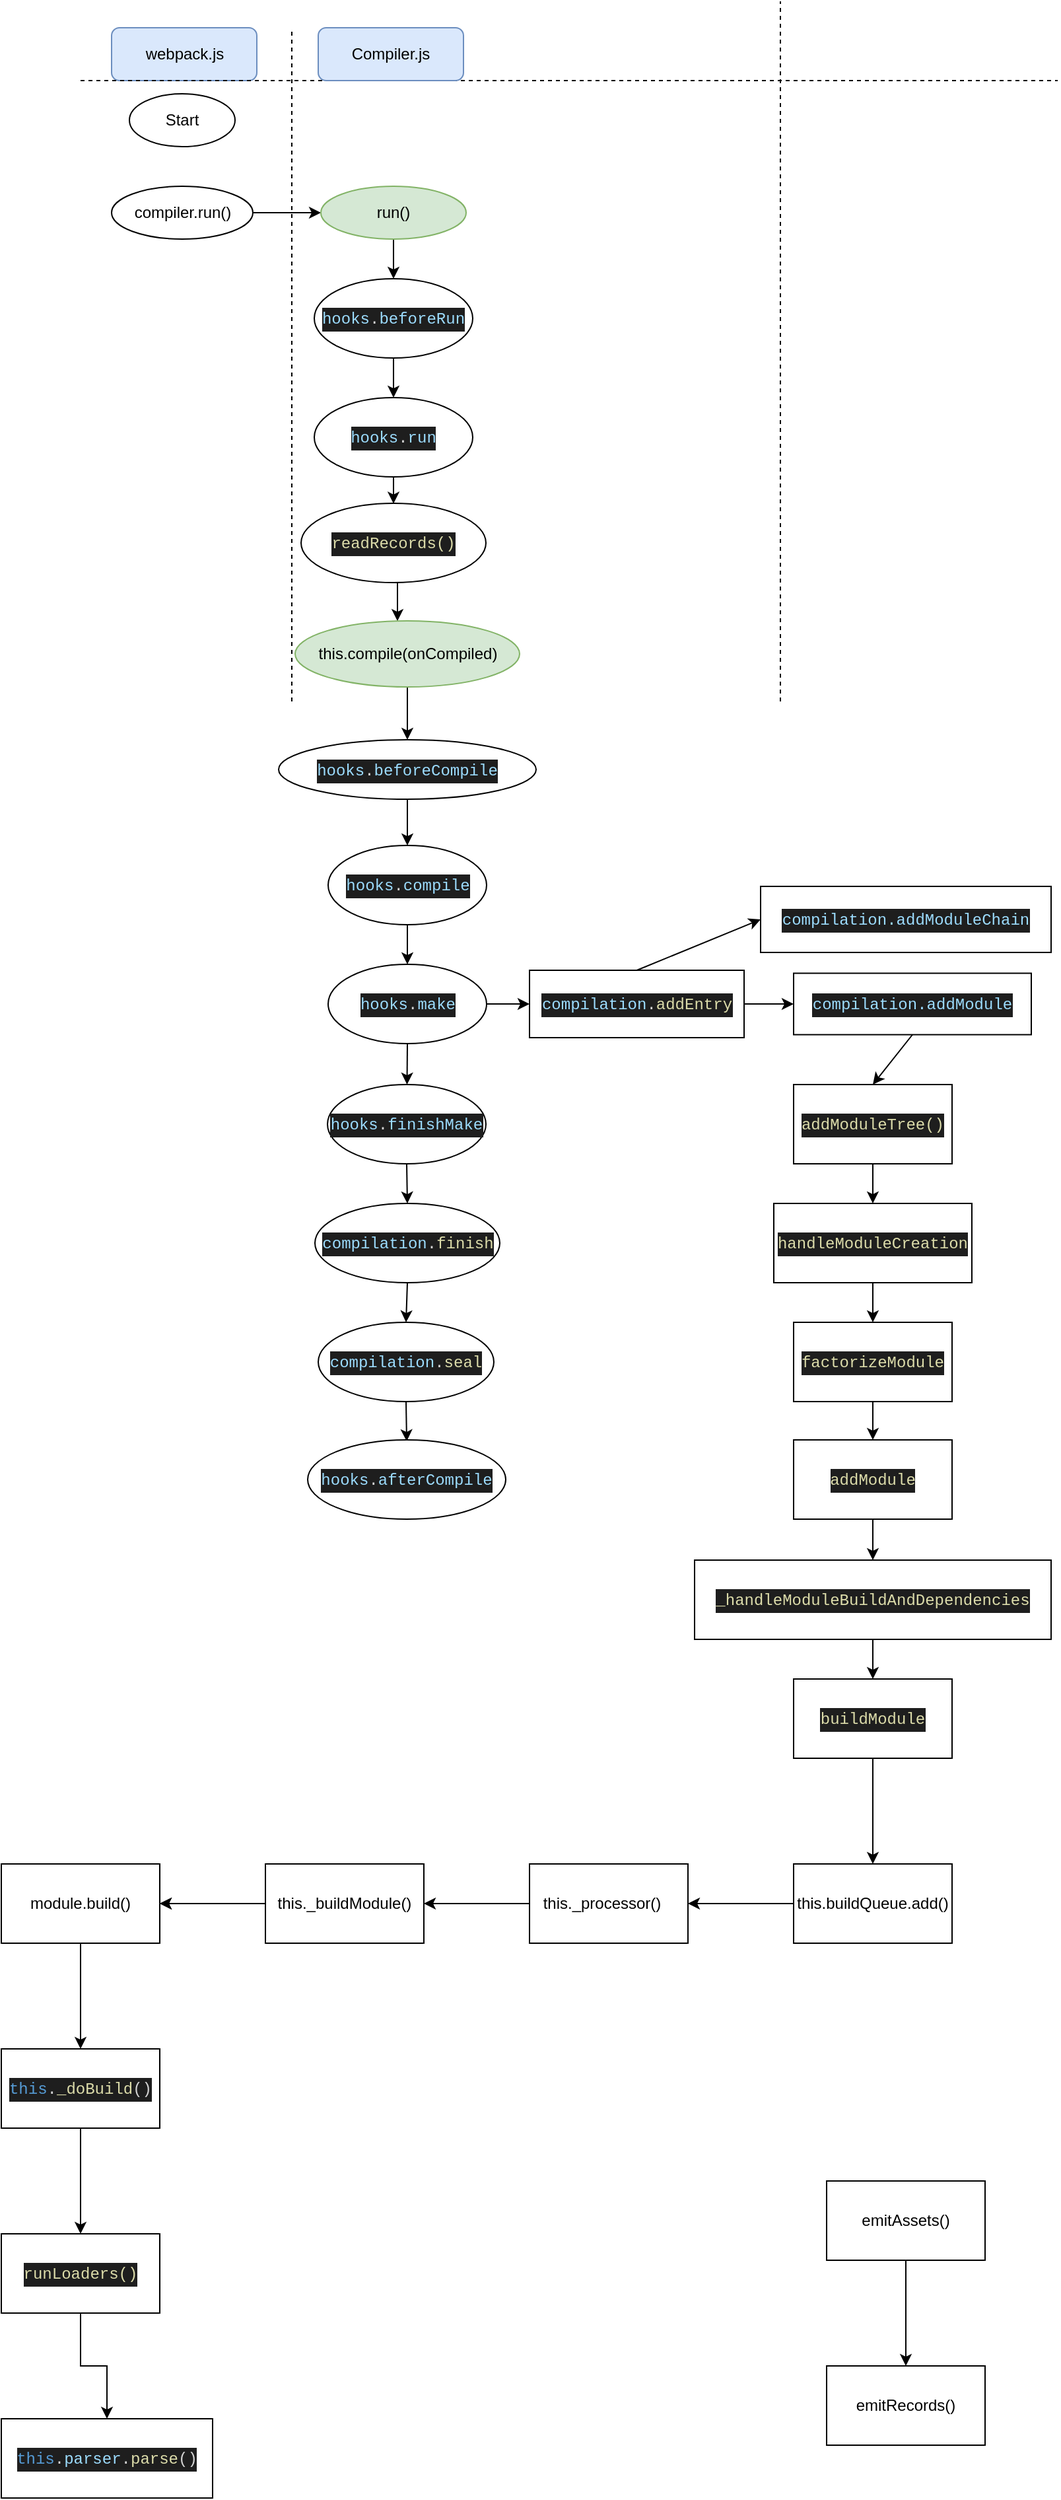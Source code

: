 <mxfile version="20.5.1" type="github"><diagram id="UHxoHxbQ6x2PCDse41sU" name="第 1 页"><mxGraphModel dx="946" dy="458" grid="1" gridSize="10" guides="1" tooltips="1" connect="1" arrows="1" fold="1" page="1" pageScale="1" pageWidth="827" pageHeight="1169" math="0" shadow="0"><root><mxCell id="0"/><mxCell id="1" parent="0"/><mxCell id="PBapjwrR-MJ6TaMFhzVZ-1" value="Start" style="ellipse;whiteSpace=wrap;html=1;" vertex="1" parent="1"><mxGeometry x="117" y="90" width="80" height="40" as="geometry"/></mxCell><mxCell id="PBapjwrR-MJ6TaMFhzVZ-2" value="compiler.run()" style="ellipse;whiteSpace=wrap;html=1;" vertex="1" parent="1"><mxGeometry x="103.5" y="160" width="107" height="40" as="geometry"/></mxCell><mxCell id="PBapjwrR-MJ6TaMFhzVZ-3" value="" style="endArrow=none;dashed=1;html=1;rounded=0;" edge="1" parent="1"><mxGeometry width="50" height="50" relative="1" as="geometry"><mxPoint x="240" y="550" as="sourcePoint"/><mxPoint x="240" y="40" as="targetPoint"/></mxGeometry></mxCell><mxCell id="PBapjwrR-MJ6TaMFhzVZ-4" value="" style="endArrow=none;dashed=1;html=1;rounded=0;" edge="1" parent="1"><mxGeometry width="50" height="50" relative="1" as="geometry"><mxPoint x="610" y="550" as="sourcePoint"/><mxPoint x="610" y="20" as="targetPoint"/></mxGeometry></mxCell><mxCell id="PBapjwrR-MJ6TaMFhzVZ-5" value="webpack.js" style="rounded=1;whiteSpace=wrap;html=1;fillColor=#dae8fc;strokeColor=#6c8ebf;" vertex="1" parent="1"><mxGeometry x="103.5" y="40" width="110" height="40" as="geometry"/></mxCell><mxCell id="PBapjwrR-MJ6TaMFhzVZ-6" value="" style="endArrow=none;dashed=1;html=1;rounded=0;" edge="1" parent="1"><mxGeometry width="50" height="50" relative="1" as="geometry"><mxPoint x="80" y="80" as="sourcePoint"/><mxPoint x="820" y="80" as="targetPoint"/></mxGeometry></mxCell><mxCell id="PBapjwrR-MJ6TaMFhzVZ-7" value="Compiler.js" style="rounded=1;whiteSpace=wrap;html=1;fillColor=#dae8fc;strokeColor=#6c8ebf;" vertex="1" parent="1"><mxGeometry x="260" y="40" width="110" height="40" as="geometry"/></mxCell><mxCell id="PBapjwrR-MJ6TaMFhzVZ-8" value="" style="endArrow=classic;html=1;rounded=0;exitX=1;exitY=0.5;exitDx=0;exitDy=0;entryX=0;entryY=0.5;entryDx=0;entryDy=0;" edge="1" parent="1" source="PBapjwrR-MJ6TaMFhzVZ-2" target="PBapjwrR-MJ6TaMFhzVZ-9"><mxGeometry width="50" height="50" relative="1" as="geometry"><mxPoint x="397" y="110" as="sourcePoint"/><mxPoint x="257" y="180" as="targetPoint"/></mxGeometry></mxCell><mxCell id="PBapjwrR-MJ6TaMFhzVZ-11" value="" style="edgeStyle=orthogonalEdgeStyle;rounded=0;orthogonalLoop=1;jettySize=auto;html=1;" edge="1" parent="1" source="PBapjwrR-MJ6TaMFhzVZ-9" target="PBapjwrR-MJ6TaMFhzVZ-10"><mxGeometry relative="1" as="geometry"/></mxCell><mxCell id="PBapjwrR-MJ6TaMFhzVZ-9" value="run()" style="ellipse;whiteSpace=wrap;html=1;fillColor=#d5e8d4;strokeColor=#82b366;" vertex="1" parent="1"><mxGeometry x="262" y="160" width="110" height="40" as="geometry"/></mxCell><mxCell id="PBapjwrR-MJ6TaMFhzVZ-13" value="" style="edgeStyle=orthogonalEdgeStyle;rounded=0;orthogonalLoop=1;jettySize=auto;html=1;" edge="1" parent="1" source="PBapjwrR-MJ6TaMFhzVZ-10" target="PBapjwrR-MJ6TaMFhzVZ-12"><mxGeometry relative="1" as="geometry"/></mxCell><mxCell id="PBapjwrR-MJ6TaMFhzVZ-10" value="&lt;div style=&quot;color: rgb(212, 212, 212); background-color: rgb(30, 30, 30); font-family: Menlo, Monaco, &amp;quot;Courier New&amp;quot;, monospace; line-height: 18px;&quot;&gt;&lt;span style=&quot;color: #9cdcfe;&quot;&gt;hooks&lt;/span&gt;.&lt;span style=&quot;color: #9cdcfe;&quot;&gt;beforeRun&lt;/span&gt;&lt;/div&gt;" style="ellipse;whiteSpace=wrap;html=1;" vertex="1" parent="1"><mxGeometry x="257" y="230" width="120" height="60" as="geometry"/></mxCell><mxCell id="PBapjwrR-MJ6TaMFhzVZ-15" value="" style="edgeStyle=orthogonalEdgeStyle;rounded=0;orthogonalLoop=1;jettySize=auto;html=1;" edge="1" parent="1" source="PBapjwrR-MJ6TaMFhzVZ-12"><mxGeometry relative="1" as="geometry"><mxPoint x="317" y="400.308" as="targetPoint"/><Array as="points"><mxPoint x="317" y="400"/></Array></mxGeometry></mxCell><mxCell id="PBapjwrR-MJ6TaMFhzVZ-12" value="&lt;div style=&quot;color: rgb(212, 212, 212); background-color: rgb(30, 30, 30); font-family: Menlo, Monaco, &amp;quot;Courier New&amp;quot;, monospace; line-height: 18px;&quot;&gt;&lt;span style=&quot;color: #9cdcfe;&quot;&gt;hooks&lt;/span&gt;.&lt;span style=&quot;color: #9cdcfe;&quot;&gt;run&lt;/span&gt;&lt;/div&gt;" style="ellipse;whiteSpace=wrap;html=1;" vertex="1" parent="1"><mxGeometry x="257" y="320" width="120" height="60" as="geometry"/></mxCell><mxCell id="PBapjwrR-MJ6TaMFhzVZ-17" value="" style="edgeStyle=orthogonalEdgeStyle;rounded=0;orthogonalLoop=1;jettySize=auto;html=1;exitX=0.5;exitY=1;exitDx=0;exitDy=0;" edge="1" parent="1" source="PBapjwrR-MJ6TaMFhzVZ-14" target="PBapjwrR-MJ6TaMFhzVZ-16"><mxGeometry relative="1" as="geometry"><Array as="points"><mxPoint x="320" y="460"/><mxPoint x="320" y="520"/></Array></mxGeometry></mxCell><mxCell id="PBapjwrR-MJ6TaMFhzVZ-14" value="&lt;div style=&quot;color: rgb(212, 212, 212); background-color: rgb(30, 30, 30); font-family: Menlo, Monaco, &amp;quot;Courier New&amp;quot;, monospace; line-height: 18px;&quot;&gt;&lt;span style=&quot;color: #dcdcaa;&quot;&gt;readRecords()&lt;/span&gt;&lt;/div&gt;" style="ellipse;whiteSpace=wrap;html=1;" vertex="1" parent="1"><mxGeometry x="247" y="400" width="140" height="60" as="geometry"/></mxCell><mxCell id="PBapjwrR-MJ6TaMFhzVZ-19" value="" style="edgeStyle=orthogonalEdgeStyle;rounded=0;orthogonalLoop=1;jettySize=auto;html=1;" edge="1" parent="1" source="PBapjwrR-MJ6TaMFhzVZ-16" target="PBapjwrR-MJ6TaMFhzVZ-18"><mxGeometry relative="1" as="geometry"/></mxCell><mxCell id="PBapjwrR-MJ6TaMFhzVZ-16" value="this.compile(onCompiled)" style="ellipse;whiteSpace=wrap;html=1;fillColor=#d5e8d4;strokeColor=#82b366;" vertex="1" parent="1"><mxGeometry x="242.5" y="489" width="170" height="50" as="geometry"/></mxCell><mxCell id="PBapjwrR-MJ6TaMFhzVZ-21" value="" style="edgeStyle=orthogonalEdgeStyle;rounded=0;orthogonalLoop=1;jettySize=auto;html=1;" edge="1" parent="1" source="PBapjwrR-MJ6TaMFhzVZ-18" target="PBapjwrR-MJ6TaMFhzVZ-20"><mxGeometry relative="1" as="geometry"/></mxCell><mxCell id="PBapjwrR-MJ6TaMFhzVZ-18" value="&lt;div style=&quot;color: rgb(212, 212, 212); background-color: rgb(30, 30, 30); font-family: Menlo, Monaco, &amp;quot;Courier New&amp;quot;, monospace; line-height: 18px;&quot;&gt;&lt;span style=&quot;color: #9cdcfe;&quot;&gt;hooks&lt;/span&gt;.&lt;span style=&quot;color: #9cdcfe;&quot;&gt;beforeCompile&lt;/span&gt;&lt;/div&gt;" style="ellipse;whiteSpace=wrap;html=1;" vertex="1" parent="1"><mxGeometry x="230" y="579" width="195" height="45" as="geometry"/></mxCell><mxCell id="PBapjwrR-MJ6TaMFhzVZ-23" value="" style="edgeStyle=orthogonalEdgeStyle;rounded=0;orthogonalLoop=1;jettySize=auto;html=1;" edge="1" parent="1" source="PBapjwrR-MJ6TaMFhzVZ-20" target="PBapjwrR-MJ6TaMFhzVZ-22"><mxGeometry relative="1" as="geometry"/></mxCell><mxCell id="PBapjwrR-MJ6TaMFhzVZ-20" value="&lt;div style=&quot;color: rgb(212, 212, 212); background-color: rgb(30, 30, 30); font-family: Menlo, Monaco, &amp;quot;Courier New&amp;quot;, monospace; line-height: 18px;&quot;&gt;&lt;span style=&quot;color: #9cdcfe;&quot;&gt;hooks&lt;/span&gt;.&lt;span style=&quot;color: #9cdcfe;&quot;&gt;compile&lt;/span&gt;&lt;/div&gt;" style="ellipse;whiteSpace=wrap;html=1;" vertex="1" parent="1"><mxGeometry x="267.5" y="659" width="120" height="60" as="geometry"/></mxCell><mxCell id="PBapjwrR-MJ6TaMFhzVZ-39" value="" style="edgeStyle=orthogonalEdgeStyle;rounded=0;orthogonalLoop=1;jettySize=auto;html=1;" edge="1" parent="1" source="PBapjwrR-MJ6TaMFhzVZ-22" target="PBapjwrR-MJ6TaMFhzVZ-38"><mxGeometry relative="1" as="geometry"/></mxCell><mxCell id="PBapjwrR-MJ6TaMFhzVZ-22" value="&lt;div style=&quot;color: rgb(212, 212, 212); background-color: rgb(30, 30, 30); font-family: Menlo, Monaco, &amp;quot;Courier New&amp;quot;, monospace; line-height: 18px;&quot;&gt;&lt;span style=&quot;color: #9cdcfe;&quot;&gt;hooks&lt;/span&gt;.&lt;span style=&quot;color: #9cdcfe;&quot;&gt;make&lt;/span&gt;&lt;/div&gt;" style="ellipse;whiteSpace=wrap;html=1;" vertex="1" parent="1"><mxGeometry x="267.5" y="749" width="120" height="60" as="geometry"/></mxCell><mxCell id="PBapjwrR-MJ6TaMFhzVZ-27" value="&lt;div style=&quot;color: rgb(212, 212, 212); background-color: rgb(30, 30, 30); font-family: Menlo, Monaco, &amp;quot;Courier New&amp;quot;, monospace; line-height: 18px;&quot;&gt;&lt;span style=&quot;color: #9cdcfe;&quot;&gt;compilation&lt;/span&gt;.&lt;span style=&quot;color: #dcdcaa;&quot;&gt;finish&lt;/span&gt;&lt;/div&gt;" style="ellipse;whiteSpace=wrap;html=1;" vertex="1" parent="1"><mxGeometry x="257.5" y="930" width="140" height="60" as="geometry"/></mxCell><mxCell id="PBapjwrR-MJ6TaMFhzVZ-32" value="" style="edgeStyle=orthogonalEdgeStyle;rounded=0;orthogonalLoop=1;jettySize=auto;html=1;exitX=0.5;exitY=1;exitDx=0;exitDy=0;" edge="1" parent="1" source="PBapjwrR-MJ6TaMFhzVZ-29"><mxGeometry relative="1" as="geometry"><mxPoint x="392.5" y="1079" as="sourcePoint"/><mxPoint x="327" y="1110" as="targetPoint"/></mxGeometry></mxCell><mxCell id="PBapjwrR-MJ6TaMFhzVZ-31" value="&lt;div style=&quot;color: rgb(212, 212, 212); background-color: rgb(30, 30, 30); font-family: Menlo, Monaco, &amp;quot;Courier New&amp;quot;, monospace; line-height: 18px;&quot;&gt;&lt;span style=&quot;color: #9cdcfe;&quot;&gt;hooks&lt;/span&gt;.&lt;span style=&quot;color: #9cdcfe;&quot;&gt;afterCompile&lt;/span&gt;&lt;/div&gt;" style="ellipse;whiteSpace=wrap;html=1;" vertex="1" parent="1"><mxGeometry x="252" y="1109" width="150" height="60" as="geometry"/></mxCell><mxCell id="PBapjwrR-MJ6TaMFhzVZ-24" value="&lt;div style=&quot;color: rgb(212, 212, 212); background-color: rgb(30, 30, 30); font-family: Menlo, Monaco, &amp;quot;Courier New&amp;quot;, monospace; line-height: 18px;&quot;&gt;&lt;span style=&quot;color: #9cdcfe;&quot;&gt;hooks&lt;/span&gt;.&lt;span style=&quot;color: #9cdcfe;&quot;&gt;finishMake&lt;/span&gt;&lt;/div&gt;" style="ellipse;whiteSpace=wrap;html=1;" vertex="1" parent="1"><mxGeometry x="267" y="840" width="120" height="60" as="geometry"/></mxCell><mxCell id="PBapjwrR-MJ6TaMFhzVZ-34" value="" style="endArrow=classic;html=1;rounded=0;exitX=0.5;exitY=1;exitDx=0;exitDy=0;" edge="1" parent="1" source="PBapjwrR-MJ6TaMFhzVZ-22" target="PBapjwrR-MJ6TaMFhzVZ-24"><mxGeometry width="50" height="50" relative="1" as="geometry"><mxPoint x="410" y="910" as="sourcePoint"/><mxPoint x="460" y="860" as="targetPoint"/></mxGeometry></mxCell><mxCell id="PBapjwrR-MJ6TaMFhzVZ-35" value="" style="endArrow=classic;html=1;rounded=0;exitX=0.5;exitY=1;exitDx=0;exitDy=0;entryX=0.5;entryY=0;entryDx=0;entryDy=0;" edge="1" parent="1" source="PBapjwrR-MJ6TaMFhzVZ-24" target="PBapjwrR-MJ6TaMFhzVZ-27"><mxGeometry width="50" height="50" relative="1" as="geometry"><mxPoint x="410" y="910" as="sourcePoint"/><mxPoint x="460" y="860" as="targetPoint"/></mxGeometry></mxCell><mxCell id="PBapjwrR-MJ6TaMFhzVZ-29" value="&lt;div style=&quot;color: rgb(212, 212, 212); background-color: rgb(30, 30, 30); font-family: Menlo, Monaco, &amp;quot;Courier New&amp;quot;, monospace; line-height: 18px;&quot;&gt;&lt;span style=&quot;color: #9cdcfe;&quot;&gt;compilation&lt;/span&gt;.&lt;span style=&quot;color: #dcdcaa;&quot;&gt;seal&lt;/span&gt;&lt;/div&gt;" style="ellipse;whiteSpace=wrap;html=1;" vertex="1" parent="1"><mxGeometry x="260" y="1020" width="133" height="60" as="geometry"/></mxCell><mxCell id="PBapjwrR-MJ6TaMFhzVZ-37" value="" style="endArrow=classic;html=1;rounded=0;exitX=0.5;exitY=1;exitDx=0;exitDy=0;entryX=0.5;entryY=0;entryDx=0;entryDy=0;" edge="1" parent="1" source="PBapjwrR-MJ6TaMFhzVZ-27" target="PBapjwrR-MJ6TaMFhzVZ-29"><mxGeometry width="50" height="50" relative="1" as="geometry"><mxPoint x="410" y="1000" as="sourcePoint"/><mxPoint x="460" y="950" as="targetPoint"/></mxGeometry></mxCell><mxCell id="PBapjwrR-MJ6TaMFhzVZ-41" value="" style="edgeStyle=orthogonalEdgeStyle;rounded=0;orthogonalLoop=1;jettySize=auto;html=1;" edge="1" parent="1" source="PBapjwrR-MJ6TaMFhzVZ-38" target="PBapjwrR-MJ6TaMFhzVZ-40"><mxGeometry relative="1" as="geometry"/></mxCell><mxCell id="PBapjwrR-MJ6TaMFhzVZ-38" value="&lt;div style=&quot;color: rgb(212, 212, 212); background-color: rgb(30, 30, 30); font-family: Menlo, Monaco, &amp;quot;Courier New&amp;quot;, monospace; line-height: 18px;&quot;&gt;&lt;span style=&quot;color: #9cdcfe;&quot;&gt;compilation&lt;/span&gt;.&lt;span style=&quot;color: #dcdcaa;&quot;&gt;addEntry&lt;/span&gt;&lt;/div&gt;" style="whiteSpace=wrap;html=1;" vertex="1" parent="1"><mxGeometry x="420" y="753.5" width="162.5" height="51" as="geometry"/></mxCell><mxCell id="PBapjwrR-MJ6TaMFhzVZ-40" value="&lt;div style=&quot;color: rgb(212, 212, 212); background-color: rgb(30, 30, 30); font-family: Menlo, Monaco, &amp;quot;Courier New&amp;quot;, monospace; line-height: 18px;&quot;&gt;&lt;div style=&quot;color: rgb(0, 0, 0); line-height: 18px;&quot;&gt;&lt;font color=&quot;#9cdcfe&quot;&gt;compilation.addModule&lt;/font&gt;&lt;/div&gt;&lt;/div&gt;" style="whiteSpace=wrap;html=1;" vertex="1" parent="1"><mxGeometry x="620" y="755.75" width="180" height="46.5" as="geometry"/></mxCell><mxCell id="PBapjwrR-MJ6TaMFhzVZ-45" value="" style="edgeStyle=orthogonalEdgeStyle;rounded=0;orthogonalLoop=1;jettySize=auto;html=1;" edge="1" parent="1" source="PBapjwrR-MJ6TaMFhzVZ-42" target="PBapjwrR-MJ6TaMFhzVZ-44"><mxGeometry relative="1" as="geometry"/></mxCell><mxCell id="PBapjwrR-MJ6TaMFhzVZ-42" value="&lt;div style=&quot;color: rgb(212, 212, 212); background-color: rgb(30, 30, 30); font-family: Menlo, Monaco, &amp;quot;Courier New&amp;quot;, monospace; line-height: 18px;&quot;&gt;&lt;span style=&quot;color: #dcdcaa;&quot;&gt;addModuleTree()&lt;/span&gt;&lt;/div&gt;" style="whiteSpace=wrap;html=1;" vertex="1" parent="1"><mxGeometry x="620" y="840" width="120" height="60" as="geometry"/></mxCell><mxCell id="PBapjwrR-MJ6TaMFhzVZ-43" value="" style="endArrow=classic;html=1;rounded=0;exitX=0.5;exitY=1;exitDx=0;exitDy=0;entryX=0.5;entryY=0;entryDx=0;entryDy=0;" edge="1" parent="1" source="PBapjwrR-MJ6TaMFhzVZ-40" target="PBapjwrR-MJ6TaMFhzVZ-42"><mxGeometry width="50" height="50" relative="1" as="geometry"><mxPoint x="410" y="890" as="sourcePoint"/><mxPoint x="460" y="840" as="targetPoint"/></mxGeometry></mxCell><mxCell id="PBapjwrR-MJ6TaMFhzVZ-47" value="" style="edgeStyle=orthogonalEdgeStyle;rounded=0;orthogonalLoop=1;jettySize=auto;html=1;" edge="1" parent="1" source="PBapjwrR-MJ6TaMFhzVZ-44" target="PBapjwrR-MJ6TaMFhzVZ-46"><mxGeometry relative="1" as="geometry"/></mxCell><mxCell id="PBapjwrR-MJ6TaMFhzVZ-44" value="&lt;div style=&quot;color: rgb(212, 212, 212); background-color: rgb(30, 30, 30); font-family: Menlo, Monaco, &amp;quot;Courier New&amp;quot;, monospace; line-height: 18px;&quot;&gt;&lt;span style=&quot;color: #dcdcaa;&quot;&gt;handleModuleCreation&lt;/span&gt;&lt;/div&gt;" style="whiteSpace=wrap;html=1;" vertex="1" parent="1"><mxGeometry x="605" y="930" width="150" height="60" as="geometry"/></mxCell><mxCell id="PBapjwrR-MJ6TaMFhzVZ-374" value="" style="edgeStyle=orthogonalEdgeStyle;rounded=0;orthogonalLoop=1;jettySize=auto;html=1;" edge="1" parent="1" source="PBapjwrR-MJ6TaMFhzVZ-46" target="PBapjwrR-MJ6TaMFhzVZ-373"><mxGeometry relative="1" as="geometry"/></mxCell><mxCell id="PBapjwrR-MJ6TaMFhzVZ-46" value="&lt;div style=&quot;color: rgb(212, 212, 212); background-color: rgb(30, 30, 30); font-family: Menlo, Monaco, &amp;quot;Courier New&amp;quot;, monospace; line-height: 18px;&quot;&gt;&lt;span style=&quot;color: #dcdcaa;&quot;&gt;factorizeModule&lt;/span&gt;&lt;/div&gt;" style="whiteSpace=wrap;html=1;" vertex="1" parent="1"><mxGeometry x="620" y="1020" width="120" height="60" as="geometry"/></mxCell><mxCell id="PBapjwrR-MJ6TaMFhzVZ-376" value="" style="edgeStyle=orthogonalEdgeStyle;rounded=0;orthogonalLoop=1;jettySize=auto;html=1;" edge="1" parent="1" source="PBapjwrR-MJ6TaMFhzVZ-373" target="PBapjwrR-MJ6TaMFhzVZ-375"><mxGeometry relative="1" as="geometry"/></mxCell><mxCell id="PBapjwrR-MJ6TaMFhzVZ-373" value="&lt;div style=&quot;color: rgb(212, 212, 212); background-color: rgb(30, 30, 30); font-family: Menlo, Monaco, &amp;quot;Courier New&amp;quot;, monospace; line-height: 18px;&quot;&gt;&lt;span style=&quot;color: #dcdcaa;&quot;&gt;addModule&lt;/span&gt;&lt;/div&gt;" style="whiteSpace=wrap;html=1;" vertex="1" parent="1"><mxGeometry x="620" y="1109" width="120" height="60" as="geometry"/></mxCell><mxCell id="PBapjwrR-MJ6TaMFhzVZ-378" value="" style="edgeStyle=orthogonalEdgeStyle;rounded=0;orthogonalLoop=1;jettySize=auto;html=1;" edge="1" parent="1" source="PBapjwrR-MJ6TaMFhzVZ-375" target="PBapjwrR-MJ6TaMFhzVZ-377"><mxGeometry relative="1" as="geometry"/></mxCell><mxCell id="PBapjwrR-MJ6TaMFhzVZ-375" value="&lt;div style=&quot;color: rgb(212, 212, 212); background-color: rgb(30, 30, 30); font-family: Menlo, Monaco, &amp;quot;Courier New&amp;quot;, monospace; line-height: 18px;&quot;&gt;&lt;span style=&quot;color: #dcdcaa;&quot;&gt;_handleModuleBuildAndDependencies&lt;/span&gt;&lt;/div&gt;" style="whiteSpace=wrap;html=1;" vertex="1" parent="1"><mxGeometry x="545" y="1200" width="270" height="60" as="geometry"/></mxCell><mxCell id="PBapjwrR-MJ6TaMFhzVZ-386" value="" style="edgeStyle=orthogonalEdgeStyle;rounded=0;orthogonalLoop=1;jettySize=auto;html=1;" edge="1" parent="1" source="PBapjwrR-MJ6TaMFhzVZ-377" target="PBapjwrR-MJ6TaMFhzVZ-385"><mxGeometry relative="1" as="geometry"/></mxCell><mxCell id="PBapjwrR-MJ6TaMFhzVZ-377" value="&lt;div style=&quot;color: rgb(212, 212, 212); background-color: rgb(30, 30, 30); font-family: Menlo, Monaco, &amp;quot;Courier New&amp;quot;, monospace; line-height: 18px;&quot;&gt;&lt;span style=&quot;color: #dcdcaa;&quot;&gt;buildModule&lt;/span&gt;&lt;/div&gt;" style="whiteSpace=wrap;html=1;" vertex="1" parent="1"><mxGeometry x="620" y="1290" width="120" height="60" as="geometry"/></mxCell><mxCell id="PBapjwrR-MJ6TaMFhzVZ-379" value="&lt;div style=&quot;background-color: rgb(30, 30, 30); font-family: Menlo, Monaco, &amp;quot;Courier New&amp;quot;, monospace; line-height: 18px;&quot;&gt;&lt;font color=&quot;#9cdcfe&quot;&gt;compilation.addModuleChain&lt;/font&gt;&lt;/div&gt;" style="whiteSpace=wrap;html=1;" vertex="1" parent="1"><mxGeometry x="595" y="690" width="220" height="50" as="geometry"/></mxCell><mxCell id="PBapjwrR-MJ6TaMFhzVZ-380" value="" style="endArrow=classic;html=1;rounded=0;exitX=0.5;exitY=0;exitDx=0;exitDy=0;entryX=0;entryY=0.5;entryDx=0;entryDy=0;" edge="1" parent="1" source="PBapjwrR-MJ6TaMFhzVZ-38" target="PBapjwrR-MJ6TaMFhzVZ-379"><mxGeometry width="50" height="50" relative="1" as="geometry"><mxPoint x="650" y="1010" as="sourcePoint"/><mxPoint x="700" y="960" as="targetPoint"/></mxGeometry></mxCell><mxCell id="PBapjwrR-MJ6TaMFhzVZ-384" value="" style="edgeStyle=orthogonalEdgeStyle;rounded=0;orthogonalLoop=1;jettySize=auto;html=1;" edge="1" parent="1" source="PBapjwrR-MJ6TaMFhzVZ-381" target="PBapjwrR-MJ6TaMFhzVZ-383"><mxGeometry relative="1" as="geometry"/></mxCell><mxCell id="PBapjwrR-MJ6TaMFhzVZ-381" value="emitAssets()" style="whiteSpace=wrap;html=1;" vertex="1" parent="1"><mxGeometry x="645" y="1670" width="120" height="60" as="geometry"/></mxCell><mxCell id="PBapjwrR-MJ6TaMFhzVZ-383" value="emitRecords()" style="whiteSpace=wrap;html=1;" vertex="1" parent="1"><mxGeometry x="645" y="1810" width="120" height="60" as="geometry"/></mxCell><mxCell id="PBapjwrR-MJ6TaMFhzVZ-388" value="" style="edgeStyle=orthogonalEdgeStyle;rounded=0;orthogonalLoop=1;jettySize=auto;html=1;" edge="1" parent="1" source="PBapjwrR-MJ6TaMFhzVZ-385" target="PBapjwrR-MJ6TaMFhzVZ-387"><mxGeometry relative="1" as="geometry"/></mxCell><mxCell id="PBapjwrR-MJ6TaMFhzVZ-385" value="this.buildQueue.add()" style="whiteSpace=wrap;html=1;" vertex="1" parent="1"><mxGeometry x="620" y="1430" width="120" height="60" as="geometry"/></mxCell><mxCell id="PBapjwrR-MJ6TaMFhzVZ-390" value="" style="edgeStyle=orthogonalEdgeStyle;rounded=0;orthogonalLoop=1;jettySize=auto;html=1;" edge="1" parent="1" source="PBapjwrR-MJ6TaMFhzVZ-387" target="PBapjwrR-MJ6TaMFhzVZ-389"><mxGeometry relative="1" as="geometry"/></mxCell><mxCell id="PBapjwrR-MJ6TaMFhzVZ-387" value="this._processor()&amp;nbsp; &amp;nbsp;" style="whiteSpace=wrap;html=1;" vertex="1" parent="1"><mxGeometry x="420" y="1430" width="120" height="60" as="geometry"/></mxCell><mxCell id="PBapjwrR-MJ6TaMFhzVZ-394" value="" style="edgeStyle=orthogonalEdgeStyle;rounded=0;orthogonalLoop=1;jettySize=auto;html=1;" edge="1" parent="1" source="PBapjwrR-MJ6TaMFhzVZ-389" target="PBapjwrR-MJ6TaMFhzVZ-393"><mxGeometry relative="1" as="geometry"/></mxCell><mxCell id="PBapjwrR-MJ6TaMFhzVZ-389" value="this._buildModule()" style="whiteSpace=wrap;html=1;" vertex="1" parent="1"><mxGeometry x="220" y="1430" width="120" height="60" as="geometry"/></mxCell><mxCell id="PBapjwrR-MJ6TaMFhzVZ-392" value="" style="edgeStyle=orthogonalEdgeStyle;rounded=0;orthogonalLoop=1;jettySize=auto;html=1;" edge="1" parent="1" source="PBapjwrR-MJ6TaMFhzVZ-389"><mxGeometry relative="1" as="geometry"><mxPoint x="140" y="1460" as="targetPoint"/></mxGeometry></mxCell><mxCell id="PBapjwrR-MJ6TaMFhzVZ-396" value="" style="edgeStyle=orthogonalEdgeStyle;rounded=0;orthogonalLoop=1;jettySize=auto;html=1;" edge="1" parent="1" source="PBapjwrR-MJ6TaMFhzVZ-393" target="PBapjwrR-MJ6TaMFhzVZ-395"><mxGeometry relative="1" as="geometry"/></mxCell><mxCell id="PBapjwrR-MJ6TaMFhzVZ-393" value="module.build()&lt;br&gt;" style="whiteSpace=wrap;html=1;" vertex="1" parent="1"><mxGeometry x="20" y="1430" width="120" height="60" as="geometry"/></mxCell><mxCell id="PBapjwrR-MJ6TaMFhzVZ-398" value="" style="edgeStyle=orthogonalEdgeStyle;rounded=0;orthogonalLoop=1;jettySize=auto;html=1;" edge="1" parent="1" source="PBapjwrR-MJ6TaMFhzVZ-395" target="PBapjwrR-MJ6TaMFhzVZ-397"><mxGeometry relative="1" as="geometry"/></mxCell><mxCell id="PBapjwrR-MJ6TaMFhzVZ-395" value="&lt;div style=&quot;color: rgb(212, 212, 212); background-color: rgb(30, 30, 30); font-family: Menlo, Monaco, &amp;quot;Courier New&amp;quot;, monospace; line-height: 18px;&quot;&gt;&lt;span style=&quot;color: #569cd6;&quot;&gt;this&lt;/span&gt;.&lt;span style=&quot;color: #dcdcaa;&quot;&gt;_doBuild&lt;/span&gt;()&lt;/div&gt;" style="whiteSpace=wrap;html=1;" vertex="1" parent="1"><mxGeometry x="20" y="1570" width="120" height="60" as="geometry"/></mxCell><mxCell id="PBapjwrR-MJ6TaMFhzVZ-400" value="" style="edgeStyle=orthogonalEdgeStyle;rounded=0;orthogonalLoop=1;jettySize=auto;html=1;" edge="1" parent="1" source="PBapjwrR-MJ6TaMFhzVZ-397" target="PBapjwrR-MJ6TaMFhzVZ-399"><mxGeometry relative="1" as="geometry"/></mxCell><mxCell id="PBapjwrR-MJ6TaMFhzVZ-397" value="&lt;div style=&quot;color: rgb(212, 212, 212); background-color: rgb(30, 30, 30); font-family: Menlo, Monaco, &amp;quot;Courier New&amp;quot;, monospace; line-height: 18px;&quot;&gt;&lt;span style=&quot;color: #dcdcaa;&quot;&gt;runLoaders()&lt;/span&gt;&lt;/div&gt;" style="whiteSpace=wrap;html=1;" vertex="1" parent="1"><mxGeometry x="20" y="1710" width="120" height="60" as="geometry"/></mxCell><mxCell id="PBapjwrR-MJ6TaMFhzVZ-399" value="&lt;div style=&quot;color: rgb(212, 212, 212); background-color: rgb(30, 30, 30); font-family: Menlo, Monaco, &amp;quot;Courier New&amp;quot;, monospace; line-height: 18px;&quot;&gt;&lt;span style=&quot;color: #569cd6;&quot;&gt;this&lt;/span&gt;.&lt;span style=&quot;color: #9cdcfe;&quot;&gt;parser&lt;/span&gt;.&lt;span style=&quot;color: #dcdcaa;&quot;&gt;parse&lt;/span&gt;()&lt;/div&gt;" style="whiteSpace=wrap;html=1;" vertex="1" parent="1"><mxGeometry x="20" y="1850" width="160" height="60" as="geometry"/></mxCell></root></mxGraphModel></diagram></mxfile>